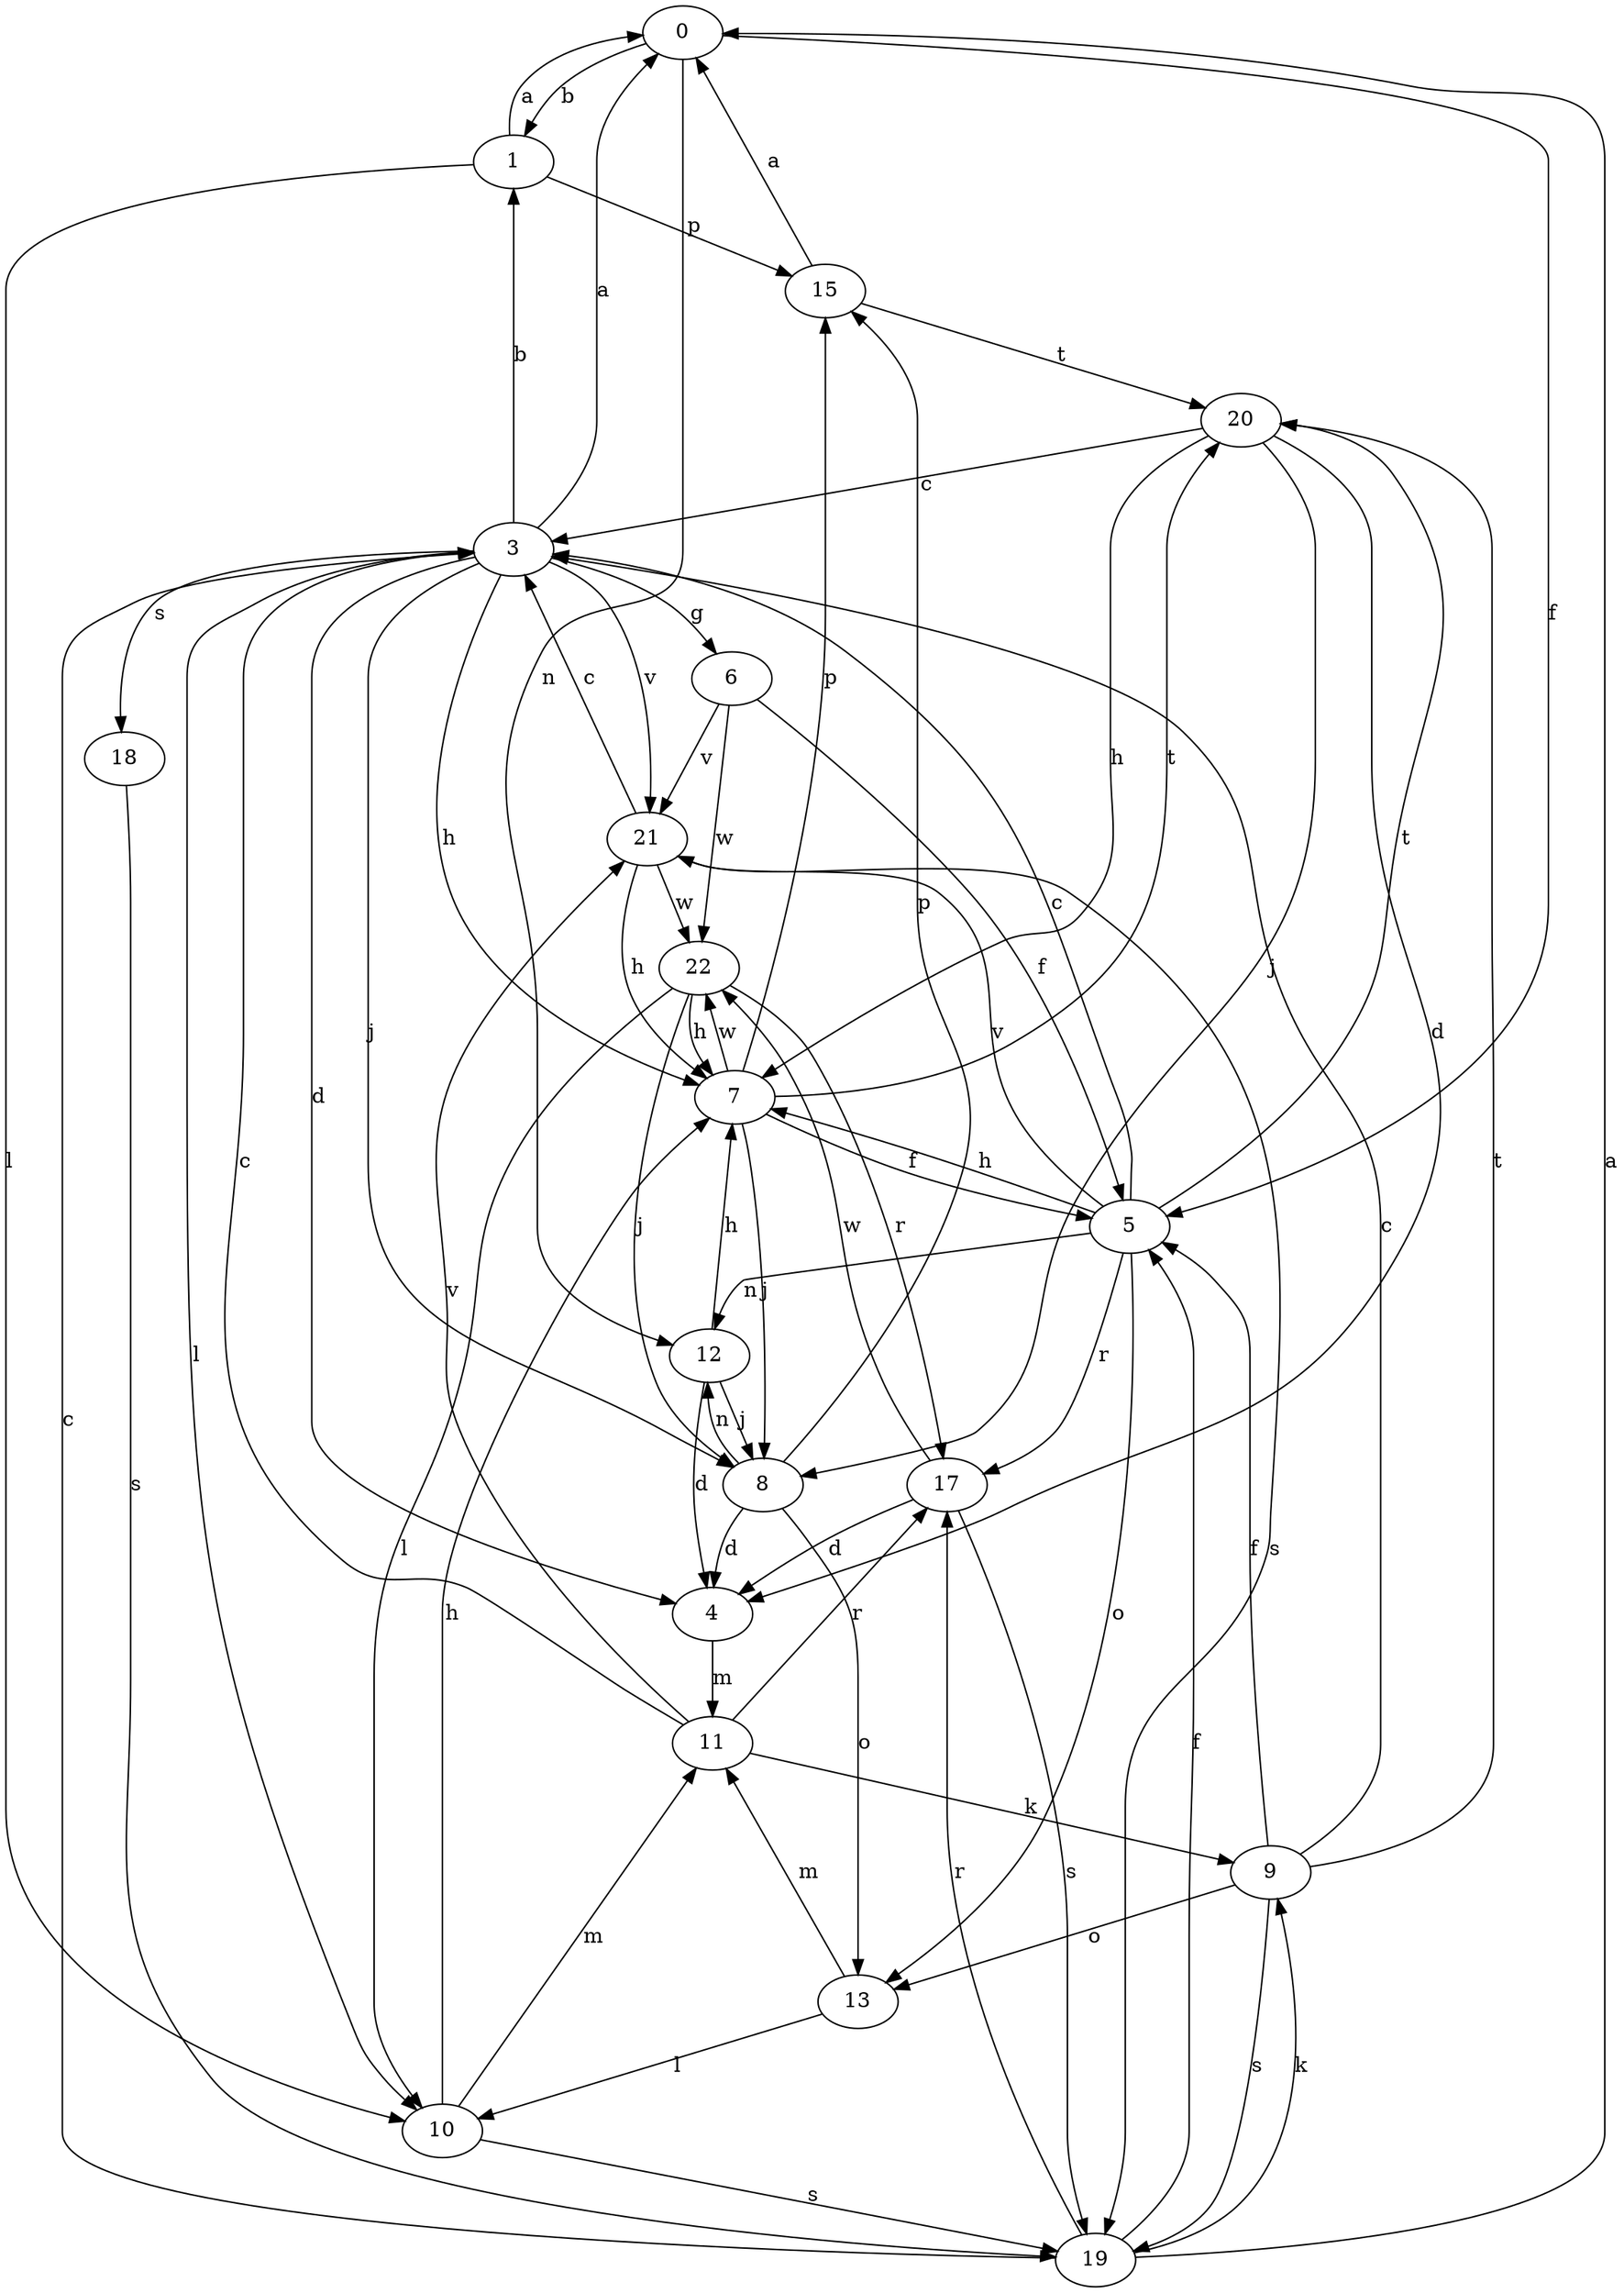 strict digraph  {
0;
1;
3;
4;
5;
6;
7;
8;
9;
10;
11;
12;
13;
15;
17;
18;
19;
20;
21;
22;
0 -> 1  [label=b];
0 -> 5  [label=f];
0 -> 12  [label=n];
1 -> 0  [label=a];
1 -> 10  [label=l];
1 -> 15  [label=p];
3 -> 0  [label=a];
3 -> 1  [label=b];
3 -> 4  [label=d];
3 -> 6  [label=g];
3 -> 7  [label=h];
3 -> 8  [label=j];
3 -> 10  [label=l];
3 -> 18  [label=s];
3 -> 21  [label=v];
4 -> 11  [label=m];
5 -> 3  [label=c];
5 -> 7  [label=h];
5 -> 12  [label=n];
5 -> 13  [label=o];
5 -> 17  [label=r];
5 -> 20  [label=t];
5 -> 21  [label=v];
6 -> 5  [label=f];
6 -> 21  [label=v];
6 -> 22  [label=w];
7 -> 5  [label=f];
7 -> 8  [label=j];
7 -> 15  [label=p];
7 -> 20  [label=t];
7 -> 22  [label=w];
8 -> 4  [label=d];
8 -> 12  [label=n];
8 -> 13  [label=o];
8 -> 15  [label=p];
9 -> 3  [label=c];
9 -> 5  [label=f];
9 -> 13  [label=o];
9 -> 19  [label=s];
9 -> 20  [label=t];
10 -> 7  [label=h];
10 -> 11  [label=m];
10 -> 19  [label=s];
11 -> 3  [label=c];
11 -> 9  [label=k];
11 -> 17  [label=r];
11 -> 21  [label=v];
12 -> 4  [label=d];
12 -> 7  [label=h];
12 -> 8  [label=j];
13 -> 10  [label=l];
13 -> 11  [label=m];
15 -> 0  [label=a];
15 -> 20  [label=t];
17 -> 4  [label=d];
17 -> 19  [label=s];
17 -> 22  [label=w];
18 -> 19  [label=s];
19 -> 0  [label=a];
19 -> 3  [label=c];
19 -> 5  [label=f];
19 -> 9  [label=k];
19 -> 17  [label=r];
20 -> 3  [label=c];
20 -> 4  [label=d];
20 -> 7  [label=h];
20 -> 8  [label=j];
21 -> 3  [label=c];
21 -> 7  [label=h];
21 -> 19  [label=s];
21 -> 22  [label=w];
22 -> 7  [label=h];
22 -> 8  [label=j];
22 -> 10  [label=l];
22 -> 17  [label=r];
}
